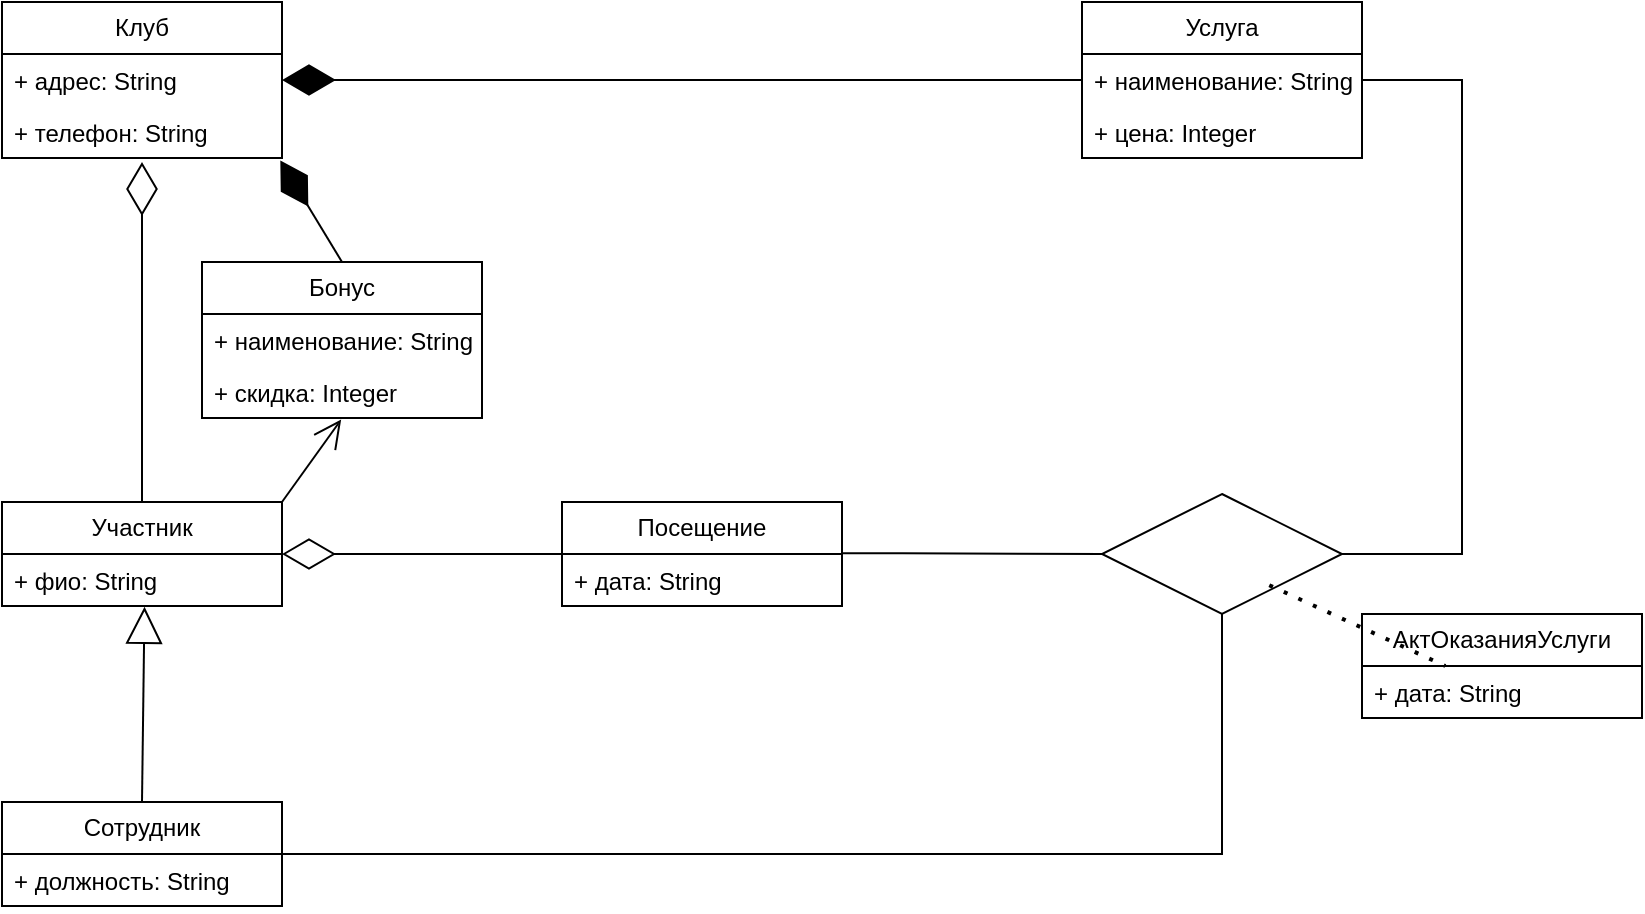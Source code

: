 <mxfile version="24.8.3" pages="3">
  <diagram name="МПО" id="34ezMIuzD62qinHBHo63">
    <mxGraphModel dx="1500" dy="793" grid="1" gridSize="10" guides="1" tooltips="1" connect="1" arrows="1" fold="1" page="1" pageScale="1" pageWidth="827" pageHeight="1169" math="0" shadow="0">
      <root>
        <mxCell id="0" />
        <mxCell id="1" parent="0" />
        <mxCell id="Bd73FpwBq0PtCsyljncP-1" value="Участник" style="swimlane;fontStyle=0;childLayout=stackLayout;horizontal=1;startSize=26;fillColor=none;horizontalStack=0;resizeParent=1;resizeParentMax=0;resizeLast=0;collapsible=1;marginBottom=0;whiteSpace=wrap;html=1;" parent="1" vertex="1">
          <mxGeometry x="4" y="280" width="140" height="52" as="geometry" />
        </mxCell>
        <mxCell id="Bd73FpwBq0PtCsyljncP-2" value="+ фио: String" style="text;strokeColor=none;fillColor=none;align=left;verticalAlign=top;spacingLeft=4;spacingRight=4;overflow=hidden;rotatable=0;points=[[0,0.5],[1,0.5]];portConstraint=eastwest;whiteSpace=wrap;html=1;" parent="Bd73FpwBq0PtCsyljncP-1" vertex="1">
          <mxGeometry y="26" width="140" height="26" as="geometry" />
        </mxCell>
        <mxCell id="Bd73FpwBq0PtCsyljncP-3" value="Клуб" style="swimlane;fontStyle=0;childLayout=stackLayout;horizontal=1;startSize=26;fillColor=none;horizontalStack=0;resizeParent=1;resizeParentMax=0;resizeLast=0;collapsible=1;marginBottom=0;whiteSpace=wrap;html=1;" parent="1" vertex="1">
          <mxGeometry x="4" y="30" width="140" height="78" as="geometry" />
        </mxCell>
        <mxCell id="Bd73FpwBq0PtCsyljncP-4" value="+ адрес: String" style="text;strokeColor=none;fillColor=none;align=left;verticalAlign=top;spacingLeft=4;spacingRight=4;overflow=hidden;rotatable=0;points=[[0,0.5],[1,0.5]];portConstraint=eastwest;whiteSpace=wrap;html=1;" parent="Bd73FpwBq0PtCsyljncP-3" vertex="1">
          <mxGeometry y="26" width="140" height="26" as="geometry" />
        </mxCell>
        <mxCell id="Bd73FpwBq0PtCsyljncP-5" value="+ телефон: String" style="text;strokeColor=none;fillColor=none;align=left;verticalAlign=top;spacingLeft=4;spacingRight=4;overflow=hidden;rotatable=0;points=[[0,0.5],[1,0.5]];portConstraint=eastwest;whiteSpace=wrap;html=1;" parent="Bd73FpwBq0PtCsyljncP-3" vertex="1">
          <mxGeometry y="52" width="140" height="26" as="geometry" />
        </mxCell>
        <mxCell id="Bd73FpwBq0PtCsyljncP-6" value="Сотрудник" style="swimlane;fontStyle=0;childLayout=stackLayout;horizontal=1;startSize=26;fillColor=none;horizontalStack=0;resizeParent=1;resizeParentMax=0;resizeLast=0;collapsible=1;marginBottom=0;whiteSpace=wrap;html=1;" parent="1" vertex="1">
          <mxGeometry x="4" y="430" width="140" height="52" as="geometry" />
        </mxCell>
        <mxCell id="Bd73FpwBq0PtCsyljncP-7" value="+ должность: String" style="text;strokeColor=none;fillColor=none;align=left;verticalAlign=top;spacingLeft=4;spacingRight=4;overflow=hidden;rotatable=0;points=[[0,0.5],[1,0.5]];portConstraint=eastwest;whiteSpace=wrap;html=1;" parent="Bd73FpwBq0PtCsyljncP-6" vertex="1">
          <mxGeometry y="26" width="140" height="26" as="geometry" />
        </mxCell>
        <mxCell id="Bd73FpwBq0PtCsyljncP-8" value="Услуга" style="swimlane;fontStyle=0;childLayout=stackLayout;horizontal=1;startSize=26;fillColor=none;horizontalStack=0;resizeParent=1;resizeParentMax=0;resizeLast=0;collapsible=1;marginBottom=0;whiteSpace=wrap;html=1;" parent="1" vertex="1">
          <mxGeometry x="544" y="30" width="140" height="78" as="geometry" />
        </mxCell>
        <mxCell id="Bd73FpwBq0PtCsyljncP-9" value="+ наименование: String" style="text;strokeColor=none;fillColor=none;align=left;verticalAlign=top;spacingLeft=4;spacingRight=4;overflow=hidden;rotatable=0;points=[[0,0.5],[1,0.5]];portConstraint=eastwest;whiteSpace=wrap;html=1;" parent="Bd73FpwBq0PtCsyljncP-8" vertex="1">
          <mxGeometry y="26" width="140" height="26" as="geometry" />
        </mxCell>
        <mxCell id="Bd73FpwBq0PtCsyljncP-10" value="+ цена: Integer" style="text;strokeColor=none;fillColor=none;align=left;verticalAlign=top;spacingLeft=4;spacingRight=4;overflow=hidden;rotatable=0;points=[[0,0.5],[1,0.5]];portConstraint=eastwest;whiteSpace=wrap;html=1;" parent="Bd73FpwBq0PtCsyljncP-8" vertex="1">
          <mxGeometry y="52" width="140" height="26" as="geometry" />
        </mxCell>
        <mxCell id="Bd73FpwBq0PtCsyljncP-11" value="Бонус" style="swimlane;fontStyle=0;childLayout=stackLayout;horizontal=1;startSize=26;fillColor=none;horizontalStack=0;resizeParent=1;resizeParentMax=0;resizeLast=0;collapsible=1;marginBottom=0;whiteSpace=wrap;html=1;" parent="1" vertex="1">
          <mxGeometry x="104" y="160" width="140" height="78" as="geometry" />
        </mxCell>
        <mxCell id="Bd73FpwBq0PtCsyljncP-12" value="+ наименование: String" style="text;strokeColor=none;fillColor=none;align=left;verticalAlign=top;spacingLeft=4;spacingRight=4;overflow=hidden;rotatable=0;points=[[0,0.5],[1,0.5]];portConstraint=eastwest;whiteSpace=wrap;html=1;" parent="Bd73FpwBq0PtCsyljncP-11" vertex="1">
          <mxGeometry y="26" width="140" height="26" as="geometry" />
        </mxCell>
        <mxCell id="Bd73FpwBq0PtCsyljncP-13" value="+ скидка: Integer" style="text;strokeColor=none;fillColor=none;align=left;verticalAlign=top;spacingLeft=4;spacingRight=4;overflow=hidden;rotatable=0;points=[[0,0.5],[1,0.5]];portConstraint=eastwest;whiteSpace=wrap;html=1;" parent="Bd73FpwBq0PtCsyljncP-11" vertex="1">
          <mxGeometry y="52" width="140" height="26" as="geometry" />
        </mxCell>
        <mxCell id="Bd73FpwBq0PtCsyljncP-14" value="" style="endArrow=diamondThin;endFill=0;endSize=24;html=1;rounded=0;exitX=0.5;exitY=0;exitDx=0;exitDy=0;" parent="1" source="Bd73FpwBq0PtCsyljncP-1" edge="1">
          <mxGeometry width="160" relative="1" as="geometry">
            <mxPoint x="273" y="300" as="sourcePoint" />
            <mxPoint x="74" y="110" as="targetPoint" />
          </mxGeometry>
        </mxCell>
        <mxCell id="Bd73FpwBq0PtCsyljncP-15" value="" style="endArrow=block;endSize=16;endFill=0;html=1;rounded=0;exitX=0.5;exitY=0;exitDx=0;exitDy=0;entryX=0.509;entryY=1.015;entryDx=0;entryDy=0;entryPerimeter=0;" parent="1" source="Bd73FpwBq0PtCsyljncP-6" target="Bd73FpwBq0PtCsyljncP-2" edge="1">
          <mxGeometry width="160" relative="1" as="geometry">
            <mxPoint x="-17" y="200" as="sourcePoint" />
            <mxPoint x="64" y="370" as="targetPoint" />
          </mxGeometry>
        </mxCell>
        <mxCell id="Bd73FpwBq0PtCsyljncP-16" value="Посещение" style="swimlane;fontStyle=0;childLayout=stackLayout;horizontal=1;startSize=26;fillColor=none;horizontalStack=0;resizeParent=1;resizeParentMax=0;resizeLast=0;collapsible=1;marginBottom=0;whiteSpace=wrap;html=1;" parent="1" vertex="1">
          <mxGeometry x="284" y="280" width="140" height="52" as="geometry" />
        </mxCell>
        <mxCell id="Bd73FpwBq0PtCsyljncP-17" value="+ дата: String" style="text;strokeColor=none;fillColor=none;align=left;verticalAlign=top;spacingLeft=4;spacingRight=4;overflow=hidden;rotatable=0;points=[[0,0.5],[1,0.5]];portConstraint=eastwest;whiteSpace=wrap;html=1;" parent="Bd73FpwBq0PtCsyljncP-16" vertex="1">
          <mxGeometry y="26" width="140" height="26" as="geometry" />
        </mxCell>
        <mxCell id="Bd73FpwBq0PtCsyljncP-18" value="" style="endArrow=diamondThin;endFill=0;endSize=24;html=1;rounded=0;exitX=0;exitY=0.5;exitDx=0;exitDy=0;entryX=1;entryY=0.5;entryDx=0;entryDy=0;" parent="1" source="Bd73FpwBq0PtCsyljncP-16" target="Bd73FpwBq0PtCsyljncP-1" edge="1">
          <mxGeometry width="160" relative="1" as="geometry">
            <mxPoint x="403" y="330" as="sourcePoint" />
            <mxPoint x="213" y="210" as="targetPoint" />
          </mxGeometry>
        </mxCell>
        <mxCell id="Bd73FpwBq0PtCsyljncP-22" value="" style="endArrow=open;endFill=1;endSize=12;html=1;rounded=0;entryX=0.497;entryY=1.031;entryDx=0;entryDy=0;exitX=1;exitY=0;exitDx=0;exitDy=0;entryPerimeter=0;" parent="1" source="Bd73FpwBq0PtCsyljncP-1" target="Bd73FpwBq0PtCsyljncP-13" edge="1">
          <mxGeometry width="160" relative="1" as="geometry">
            <mxPoint x="24" y="370" as="sourcePoint" />
            <mxPoint x="184" y="370" as="targetPoint" />
          </mxGeometry>
        </mxCell>
        <mxCell id="Bd73FpwBq0PtCsyljncP-23" value="" style="endArrow=diamondThin;endFill=1;endSize=24;html=1;rounded=0;entryX=1;entryY=0.5;entryDx=0;entryDy=0;exitX=0;exitY=0.5;exitDx=0;exitDy=0;" parent="1" source="Bd73FpwBq0PtCsyljncP-9" target="Bd73FpwBq0PtCsyljncP-4" edge="1">
          <mxGeometry width="160" relative="1" as="geometry">
            <mxPoint x="544" y="40" as="sourcePoint" />
            <mxPoint x="144" y="40" as="targetPoint" />
          </mxGeometry>
        </mxCell>
        <mxCell id="Bd73FpwBq0PtCsyljncP-28" value="" style="endArrow=diamondThin;endFill=1;endSize=24;html=1;rounded=0;entryX=0.994;entryY=1.046;entryDx=0;entryDy=0;entryPerimeter=0;exitX=0.5;exitY=0;exitDx=0;exitDy=0;" parent="1" source="Bd73FpwBq0PtCsyljncP-11" target="Bd73FpwBq0PtCsyljncP-5" edge="1">
          <mxGeometry width="160" relative="1" as="geometry">
            <mxPoint x="174" y="150" as="sourcePoint" />
            <mxPoint x="514" y="450" as="targetPoint" />
          </mxGeometry>
        </mxCell>
        <mxCell id="4rCbu5sNjqCN6aGRBiiq-1" value="" style="shape=rhombus;perimeter=rhombusPerimeter;whiteSpace=wrap;html=1;align=center;" parent="1" vertex="1">
          <mxGeometry x="554" y="276" width="120" height="60" as="geometry" />
        </mxCell>
        <mxCell id="4rCbu5sNjqCN6aGRBiiq-2" value="" style="endArrow=none;html=1;edgeStyle=orthogonalEdgeStyle;rounded=0;exitX=1;exitY=0.5;exitDx=0;exitDy=0;entryX=0.5;entryY=1;entryDx=0;entryDy=0;" parent="1" source="Bd73FpwBq0PtCsyljncP-6" target="4rCbu5sNjqCN6aGRBiiq-1" edge="1">
          <mxGeometry relative="1" as="geometry">
            <mxPoint x="244" y="500" as="sourcePoint" />
            <mxPoint x="404" y="500" as="targetPoint" />
          </mxGeometry>
        </mxCell>
        <mxCell id="4rCbu5sNjqCN6aGRBiiq-12" value="" style="endArrow=none;html=1;edgeStyle=orthogonalEdgeStyle;rounded=0;entryX=1;entryY=0.5;entryDx=0;entryDy=0;exitX=1;exitY=0.5;exitDx=0;exitDy=0;" parent="1" source="4rCbu5sNjqCN6aGRBiiq-1" target="Bd73FpwBq0PtCsyljncP-9" edge="1">
          <mxGeometry relative="1" as="geometry">
            <mxPoint x="544" y="238" as="sourcePoint" />
            <mxPoint x="704" y="238" as="targetPoint" />
            <Array as="points">
              <mxPoint x="734" y="306" />
              <mxPoint x="734" y="69" />
            </Array>
          </mxGeometry>
        </mxCell>
        <mxCell id="4rCbu5sNjqCN6aGRBiiq-17" value="" style="endArrow=none;html=1;edgeStyle=orthogonalEdgeStyle;rounded=0;entryX=0;entryY=0.5;entryDx=0;entryDy=0;exitX=1;exitY=-0.015;exitDx=0;exitDy=0;exitPerimeter=0;" parent="1" source="Bd73FpwBq0PtCsyljncP-17" target="4rCbu5sNjqCN6aGRBiiq-1" edge="1">
          <mxGeometry relative="1" as="geometry">
            <mxPoint x="394" y="250" as="sourcePoint" />
            <mxPoint x="554" y="250" as="targetPoint" />
            <Array as="points">
              <mxPoint x="454" y="306" />
              <mxPoint x="454" y="306" />
            </Array>
          </mxGeometry>
        </mxCell>
        <mxCell id="4rCbu5sNjqCN6aGRBiiq-24" value="АктОказанияУслуги" style="swimlane;fontStyle=0;childLayout=stackLayout;horizontal=1;startSize=26;fillColor=none;horizontalStack=0;resizeParent=1;resizeParentMax=0;resizeLast=0;collapsible=1;marginBottom=0;whiteSpace=wrap;html=1;" parent="1" vertex="1">
          <mxGeometry x="684" y="336" width="140" height="52" as="geometry" />
        </mxCell>
        <mxCell id="4rCbu5sNjqCN6aGRBiiq-25" value="+ дата: String" style="text;strokeColor=none;fillColor=none;align=left;verticalAlign=top;spacingLeft=4;spacingRight=4;overflow=hidden;rotatable=0;points=[[0,0.5],[1,0.5]];portConstraint=eastwest;whiteSpace=wrap;html=1;" parent="4rCbu5sNjqCN6aGRBiiq-24" vertex="1">
          <mxGeometry y="26" width="140" height="26" as="geometry" />
        </mxCell>
        <mxCell id="4rCbu5sNjqCN6aGRBiiq-26" value="" style="endArrow=none;dashed=1;html=1;dashPattern=1 3;strokeWidth=2;rounded=0;exitX=0.697;exitY=0.76;exitDx=0;exitDy=0;exitPerimeter=0;" parent="1" source="4rCbu5sNjqCN6aGRBiiq-1" target="4rCbu5sNjqCN6aGRBiiq-25" edge="1">
          <mxGeometry width="50" height="50" relative="1" as="geometry">
            <mxPoint x="404" y="280" as="sourcePoint" />
            <mxPoint x="454" y="230" as="targetPoint" />
          </mxGeometry>
        </mxCell>
      </root>
    </mxGraphModel>
  </diagram>
  <diagram id="AsAtK-F-Qii3jS9wDjsm" name="Диаграмма коммуникаций">
    <mxGraphModel dx="1235" dy="653" grid="1" gridSize="10" guides="1" tooltips="1" connect="1" arrows="1" fold="1" page="1" pageScale="1" pageWidth="827" pageHeight="1169" math="0" shadow="0">
      <root>
        <mxCell id="0" />
        <mxCell id="1" parent="0" />
        <mxCell id="Up54xYpboIILXr4FU1x3-1" value="уч:&lt;span style=&quot;background-color: initial;&quot;&gt;Участник&lt;/span&gt;" style="shape=umlActor;verticalLabelPosition=bottom;verticalAlign=top;html=1;" parent="1" vertex="1">
          <mxGeometry x="79" y="40" width="30" height="60" as="geometry" />
        </mxCell>
        <mxCell id="Up54xYpboIILXr4FU1x3-2" value=":СписокУслуг" style="html=1;whiteSpace=wrap;" parent="1" vertex="1">
          <mxGeometry x="259" y="60" width="110" height="20" as="geometry" />
        </mxCell>
        <mxCell id="Up54xYpboIILXr4FU1x3-3" value="" style="html=1;verticalAlign=bottom;endArrow=none;curved=0;rounded=0;entryX=0;entryY=0.5;entryDx=0;entryDy=0;endFill=0;" parent="1" source="Up54xYpboIILXr4FU1x3-1" target="Up54xYpboIILXr4FU1x3-2" edge="1">
          <mxGeometry x="0.005" width="80" relative="1" as="geometry">
            <mxPoint x="149" y="69.5" as="sourcePoint" />
            <mxPoint x="229" y="69.5" as="targetPoint" />
            <mxPoint as="offset" />
          </mxGeometry>
        </mxCell>
        <mxCell id="Up54xYpboIILXr4FU1x3-5" value=":АктОказанияУслуги" style="html=1;whiteSpace=wrap;" parent="1" vertex="1">
          <mxGeometry x="509" y="180" width="110" height="20" as="geometry" />
        </mxCell>
        <mxCell id="Up54xYpboIILXr4FU1x3-6" value="" style="html=1;verticalAlign=bottom;endArrow=none;curved=0;rounded=0;endFill=0;entryX=0.5;entryY=0;entryDx=0;entryDy=0;exitX=1;exitY=0.5;exitDx=0;exitDy=0;" parent="1" source="Up54xYpboIILXr4FU1x3-2" target="Up54xYpboIILXr4FU1x3-5" edge="1">
          <mxGeometry x="0.556" width="80" relative="1" as="geometry">
            <mxPoint x="564" y="80" as="sourcePoint" />
            <mxPoint x="563.58" y="170" as="targetPoint" />
            <mxPoint as="offset" />
          </mxGeometry>
        </mxCell>
        <mxCell id="Up54xYpboIILXr4FU1x3-7" value="" style="html=1;verticalAlign=bottom;endArrow=none;rounded=0;edgeStyle=orthogonalEdgeStyle;entryX=0;entryY=0;entryDx=0;entryDy=0;exitX=0;exitY=1;exitDx=0;exitDy=0;endFill=0;" parent="1" source="Up54xYpboIILXr4FU1x3-5" target="Up54xYpboIILXr4FU1x3-5" edge="1">
          <mxGeometry x="-0.091" y="60" width="80" relative="1" as="geometry">
            <mxPoint x="499" y="250" as="sourcePoint" />
            <mxPoint x="459" y="260" as="targetPoint" />
            <Array as="points">
              <mxPoint x="609" y="200" />
              <mxPoint x="609" y="210" />
              <mxPoint x="639" y="210" />
              <mxPoint x="639" y="170" />
              <mxPoint x="609" y="170" />
              <mxPoint x="609" y="180" />
            </Array>
            <mxPoint as="offset" />
          </mxGeometry>
        </mxCell>
        <mxCell id="Up54xYpboIILXr4FU1x3-8" value="[уч.авторизован = true]&lt;div&gt;1: ВыбратьУслугу()&lt;/div&gt;" style="html=1;verticalAlign=bottom;endArrow=block;curved=0;rounded=0;" parent="1" edge="1">
          <mxGeometry width="80" relative="1" as="geometry">
            <mxPoint x="139" y="60" as="sourcePoint" />
            <mxPoint x="219" y="60" as="targetPoint" />
          </mxGeometry>
        </mxCell>
        <mxCell id="Up54xYpboIILXr4FU1x3-9" value="1.1: Составить&lt;div&gt;АктОказания&lt;/div&gt;&lt;div&gt;Услуги(услуга)&lt;/div&gt;" style="html=1;verticalAlign=bottom;endArrow=block;curved=0;rounded=0;" parent="1" edge="1">
          <mxGeometry width="80" relative="1" as="geometry">
            <mxPoint x="409" y="120" as="sourcePoint" />
            <mxPoint x="489" y="120" as="targetPoint" />
            <mxPoint as="offset" />
          </mxGeometry>
        </mxCell>
        <mxCell id="Up54xYpboIILXr4FU1x3-10" value="[уч.естьБонус = true]&lt;div&gt;1.1.1: ПересчитатьЦену()&lt;/div&gt;" style="html=1;verticalAlign=bottom;endArrow=block;curved=0;rounded=0;" parent="1" edge="1">
          <mxGeometry width="80" relative="1" as="geometry">
            <mxPoint x="669" y="200" as="sourcePoint" />
            <mxPoint x="749" y="200" as="targetPoint" />
          </mxGeometry>
        </mxCell>
        <mxCell id="Up54xYpboIILXr4FU1x3-14" value=":ПлатежнаяСистема" style="html=1;whiteSpace=wrap;" parent="1" vertex="1">
          <mxGeometry x="259" y="180" width="110" height="20" as="geometry" />
        </mxCell>
        <mxCell id="Up54xYpboIILXr4FU1x3-15" value="" style="endArrow=none;endFill=0;endSize=12;html=1;rounded=0;" parent="1" edge="1">
          <mxGeometry width="160" relative="1" as="geometry">
            <mxPoint x="369" y="190" as="sourcePoint" />
            <mxPoint x="509" y="190" as="targetPoint" />
          </mxGeometry>
        </mxCell>
        <mxCell id="Up54xYpboIILXr4FU1x3-16" value="1.2 СформироватьЧек()" style="html=1;verticalAlign=bottom;endArrow=block;curved=0;rounded=0;" parent="1" edge="1">
          <mxGeometry width="80" relative="1" as="geometry">
            <mxPoint x="483" y="179.17" as="sourcePoint" />
            <mxPoint x="403" y="179.17" as="targetPoint" />
          </mxGeometry>
        </mxCell>
        <mxCell id="Up54xYpboIILXr4FU1x3-17" value="" style="endArrow=none;endFill=0;endSize=12;html=1;rounded=0;entryX=0;entryY=0.5;entryDx=0;entryDy=0;" parent="1" source="Up54xYpboIILXr4FU1x3-1" target="Up54xYpboIILXr4FU1x3-14" edge="1">
          <mxGeometry width="160" relative="1" as="geometry">
            <mxPoint x="39" y="260" as="sourcePoint" />
            <mxPoint x="199" y="260" as="targetPoint" />
          </mxGeometry>
        </mxCell>
        <mxCell id="Up54xYpboIILXr4FU1x3-18" value="1.3: ОплатитьЧек()" style="html=1;verticalAlign=bottom;endArrow=block;curved=0;rounded=0;" parent="1" edge="1">
          <mxGeometry width="80" relative="1" as="geometry">
            <mxPoint x="149" y="140" as="sourcePoint" />
            <mxPoint x="229" y="140" as="targetPoint" />
          </mxGeometry>
        </mxCell>
        <mxCell id="Up54xYpboIILXr4FU1x3-19" value=":ЖурналУчета" style="html=1;whiteSpace=wrap;" parent="1" vertex="1">
          <mxGeometry x="259" y="310" width="110" height="20" as="geometry" />
        </mxCell>
        <mxCell id="Up54xYpboIILXr4FU1x3-20" value="" style="endArrow=open;endFill=1;endSize=12;html=1;rounded=0;entryX=0.5;entryY=0;entryDx=0;entryDy=0;exitX=0.5;exitY=1;exitDx=0;exitDy=0;" parent="1" source="Up54xYpboIILXr4FU1x3-14" target="Up54xYpboIILXr4FU1x3-19" edge="1">
          <mxGeometry width="160" relative="1" as="geometry">
            <mxPoint x="564" y="200" as="sourcePoint" />
            <mxPoint x="459" y="340" as="targetPoint" />
          </mxGeometry>
        </mxCell>
        <mxCell id="Up54xYpboIILXr4FU1x3-21" value="1.4: ВнестиЗаписьВЖурнал()" style="html=1;verticalAlign=bottom;endArrow=block;curved=0;rounded=0;" parent="1" edge="1">
          <mxGeometry width="80" relative="1" as="geometry">
            <mxPoint x="274" y="260" as="sourcePoint" />
            <mxPoint x="299" y="260" as="targetPoint" />
            <mxPoint as="offset" />
          </mxGeometry>
        </mxCell>
      </root>
    </mxGraphModel>
  </diagram>
  <diagram id="DAW3RWI6p2eDJGEadk-Z" name="Диаграмма анализа">
    <mxGraphModel dx="1050" dy="555" grid="1" gridSize="10" guides="1" tooltips="1" connect="1" arrows="1" fold="1" page="1" pageScale="1" pageWidth="827" pageHeight="1169" math="0" shadow="0">
      <root>
        <mxCell id="0" />
        <mxCell id="1" parent="0" />
        <mxCell id="cTv9TpWZvrW13vmWqFXr-1" value=":&lt;span style=&quot;background-color: initial;&quot;&gt;Участник&lt;/span&gt;" style="shape=umlActor;verticalLabelPosition=bottom;verticalAlign=top;html=1;" vertex="1" parent="1">
          <mxGeometry x="40" y="50" width="30" height="60" as="geometry" />
        </mxCell>
        <mxCell id="cTv9TpWZvrW13vmWqFXr-2" value=":&lt;span style=&quot;background-color: initial;&quot;&gt;Сотрудник&lt;/span&gt;" style="shape=umlActor;verticalLabelPosition=bottom;verticalAlign=top;html=1;" vertex="1" parent="1">
          <mxGeometry x="240" y="395" width="30" height="60" as="geometry" />
        </mxCell>
        <mxCell id="cTv9TpWZvrW13vmWqFXr-3" value=":Страница&lt;div&gt;Авторизации&lt;/div&gt;" style="shape=umlBoundary;whiteSpace=wrap;html=1;" vertex="1" parent="1">
          <mxGeometry x="200" y="50" width="100" height="80" as="geometry" />
        </mxCell>
        <mxCell id="jIqX1aa0dO7kyifzZ8Fp-5" value="" style="line;strokeWidth=1;fillColor=none;align=left;verticalAlign=middle;spacingTop=-1;spacingLeft=3;spacingRight=3;rotatable=0;labelPosition=right;points=[];portConstraint=eastwest;strokeColor=inherit;" vertex="1" parent="1">
          <mxGeometry x="70" y="86" width="130" height="8" as="geometry" />
        </mxCell>
        <mxCell id="a9ce7pUAgQXbH2zVGpFS-1" value=":Контроллер&lt;div&gt;Посещений&lt;/div&gt;" style="ellipse;shape=umlControl;whiteSpace=wrap;html=1;" vertex="1" parent="1">
          <mxGeometry x="450" y="50" width="70" height="80" as="geometry" />
        </mxCell>
        <mxCell id="a9ce7pUAgQXbH2zVGpFS-2" value="" style="line;strokeWidth=1;fillColor=none;align=left;verticalAlign=middle;spacingTop=-1;spacingLeft=3;spacingRight=3;rotatable=0;labelPosition=right;points=[];portConstraint=eastwest;strokeColor=inherit;" vertex="1" parent="1">
          <mxGeometry x="300" y="86" width="150" height="8" as="geometry" />
        </mxCell>
        <mxCell id="a9ce7pUAgQXbH2zVGpFS-3" value=":Страница&lt;div&gt;Выбора&lt;/div&gt;&lt;div&gt;Услуг&lt;/div&gt;" style="shape=umlBoundary;whiteSpace=wrap;html=1;" vertex="1" parent="1">
          <mxGeometry x="200" y="220" width="100" height="80" as="geometry" />
        </mxCell>
        <mxCell id="a9ce7pUAgQXbH2zVGpFS-4" value=":Контроллер&lt;div&gt;Услуг&lt;/div&gt;" style="ellipse;shape=umlControl;whiteSpace=wrap;html=1;" vertex="1" parent="1">
          <mxGeometry x="450" y="210" width="70" height="80" as="geometry" />
        </mxCell>
        <mxCell id="a9ce7pUAgQXbH2zVGpFS-19" value="" style="endArrow=none;endFill=0;endSize=12;html=1;rounded=0;entryX=0;entryY=0.5;entryDx=0;entryDy=0;entryPerimeter=0;" edge="1" parent="1" target="a9ce7pUAgQXbH2zVGpFS-3">
          <mxGeometry width="160" relative="1" as="geometry">
            <mxPoint x="80" y="110" as="sourcePoint" />
            <mxPoint x="370" y="450" as="targetPoint" />
          </mxGeometry>
        </mxCell>
        <mxCell id="a9ce7pUAgQXbH2zVGpFS-20" value="" style="endArrow=none;endFill=0;endSize=12;html=1;rounded=0;entryX=0.006;entryY=0.635;entryDx=0;entryDy=0;entryPerimeter=0;" edge="1" parent="1" target="a9ce7pUAgQXbH2zVGpFS-4">
          <mxGeometry width="160" relative="1" as="geometry">
            <mxPoint x="300" y="259.5" as="sourcePoint" />
            <mxPoint x="410" y="259.5" as="targetPoint" />
          </mxGeometry>
        </mxCell>
        <mxCell id="a9ce7pUAgQXbH2zVGpFS-21" value=":Страница&lt;div&gt;Для&lt;/div&gt;&lt;div&gt;Сотрудника&lt;/div&gt;" style="shape=umlBoundary;whiteSpace=wrap;html=1;" vertex="1" parent="1">
          <mxGeometry x="430" y="395" width="100" height="80" as="geometry" />
        </mxCell>
        <mxCell id="a9ce7pUAgQXbH2zVGpFS-22" value="" style="endArrow=none;endFill=0;endSize=12;html=1;rounded=0;" edge="1" parent="1">
          <mxGeometry width="160" relative="1" as="geometry">
            <mxPoint x="270" y="434.5" as="sourcePoint" />
            <mxPoint x="428" y="435" as="targetPoint" />
          </mxGeometry>
        </mxCell>
        <mxCell id="a9ce7pUAgQXbH2zVGpFS-23" value="" style="endArrow=none;endFill=0;endSize=12;html=1;rounded=0;exitX=0.556;exitY=-0.007;exitDx=0;exitDy=0;exitPerimeter=0;" edge="1" parent="1" source="a9ce7pUAgQXbH2zVGpFS-21">
          <mxGeometry width="160" relative="1" as="geometry">
            <mxPoint x="486" y="390" as="sourcePoint" />
            <mxPoint x="486" y="290" as="targetPoint" />
          </mxGeometry>
        </mxCell>
        <mxCell id="a9ce7pUAgQXbH2zVGpFS-24" value=":Журнал&lt;div&gt;Учёта&lt;/div&gt;" style="ellipse;shape=umlEntity;whiteSpace=wrap;html=1;" vertex="1" parent="1">
          <mxGeometry x="670" y="220" width="80" height="80" as="geometry" />
        </mxCell>
        <mxCell id="a9ce7pUAgQXbH2zVGpFS-25" value="" style="endArrow=none;endFill=0;endSize=12;html=1;rounded=0;" edge="1" parent="1">
          <mxGeometry width="160" relative="1" as="geometry">
            <mxPoint x="520" y="259.5" as="sourcePoint" />
            <mxPoint x="670" y="260" as="targetPoint" />
          </mxGeometry>
        </mxCell>
        <mxCell id="a9ce7pUAgQXbH2zVGpFS-27" value="1: Авторизация" style="html=1;verticalAlign=bottom;endArrow=block;curved=0;rounded=0;" edge="1" parent="1">
          <mxGeometry width="80" relative="1" as="geometry">
            <mxPoint x="95" y="79.5" as="sourcePoint" />
            <mxPoint x="175" y="79.5" as="targetPoint" />
          </mxGeometry>
        </mxCell>
        <mxCell id="a9ce7pUAgQXbH2zVGpFS-28" value="2: Регистрация&lt;div&gt;Посещения&lt;/div&gt;" style="html=1;verticalAlign=bottom;endArrow=block;curved=0;rounded=0;" edge="1" parent="1">
          <mxGeometry width="80" relative="1" as="geometry">
            <mxPoint x="340" y="79.5" as="sourcePoint" />
            <mxPoint x="420" y="79.5" as="targetPoint" />
          </mxGeometry>
        </mxCell>
        <mxCell id="a9ce7pUAgQXbH2zVGpFS-29" value="4: ВыборУслуги" style="html=1;verticalAlign=bottom;endArrow=block;curved=0;rounded=0;" edge="1" parent="1">
          <mxGeometry width="80" relative="1" as="geometry">
            <mxPoint x="95" y="190" as="sourcePoint" />
            <mxPoint x="175" y="190" as="targetPoint" />
          </mxGeometry>
        </mxCell>
        <mxCell id="a9ce7pUAgQXbH2zVGpFS-30" value="5: Регистрация&lt;div&gt;АктаОказания&lt;/div&gt;&lt;div&gt;Услуги&lt;/div&gt;" style="html=1;verticalAlign=bottom;endArrow=block;curved=0;rounded=0;" edge="1" parent="1">
          <mxGeometry width="80" relative="1" as="geometry">
            <mxPoint x="335" y="249.5" as="sourcePoint" />
            <mxPoint x="415" y="249.5" as="targetPoint" />
          </mxGeometry>
        </mxCell>
        <mxCell id="a9ce7pUAgQXbH2zVGpFS-31" value="6: Внести&lt;div&gt;АктОказания&lt;br&gt;Услуги&amp;nbsp;&lt;/div&gt;" style="html=1;verticalAlign=bottom;endArrow=block;curved=0;rounded=0;" edge="1" parent="1">
          <mxGeometry width="80" relative="1" as="geometry">
            <mxPoint x="554" y="249.5" as="sourcePoint" />
            <mxPoint x="634" y="249.5" as="targetPoint" />
          </mxGeometry>
        </mxCell>
        <mxCell id="a9ce7pUAgQXbH2zVGpFS-32" value="" style="html=1;verticalAlign=bottom;endArrow=none;curved=0;rounded=0;exitX=1.011;exitY=0.475;exitDx=0;exitDy=0;exitPerimeter=0;entryX=0;entryY=0;entryDx=0;entryDy=0;endFill=0;" edge="1" parent="1" source="a9ce7pUAgQXbH2zVGpFS-1" target="a9ce7pUAgQXbH2zVGpFS-24">
          <mxGeometry width="80" relative="1" as="geometry">
            <mxPoint x="600" y="210" as="sourcePoint" />
            <mxPoint x="680" y="210" as="targetPoint" />
          </mxGeometry>
        </mxCell>
        <mxCell id="a9ce7pUAgQXbH2zVGpFS-33" value="3: ВнестиПосещение" style="html=1;verticalAlign=bottom;endArrow=block;curved=0;rounded=0;" edge="1" parent="1">
          <mxGeometry width="80" relative="1" as="geometry">
            <mxPoint x="572" y="174.5" as="sourcePoint" />
            <mxPoint x="652" y="174.5" as="targetPoint" />
          </mxGeometry>
        </mxCell>
        <mxCell id="a9ce7pUAgQXbH2zVGpFS-35" value="7: Уведомить&lt;div&gt;Сотрудников&lt;/div&gt;" style="html=1;verticalAlign=bottom;endArrow=block;curved=0;rounded=0;" edge="1" parent="1">
          <mxGeometry width="80" relative="1" as="geometry">
            <mxPoint x="445" y="350" as="sourcePoint" />
            <mxPoint x="525" y="350" as="targetPoint" />
          </mxGeometry>
        </mxCell>
        <mxCell id="a9ce7pUAgQXbH2zVGpFS-36" value="8: Провести&lt;div&gt;Оказание&lt;/div&gt;&lt;div&gt;Услуги&lt;/div&gt;" style="html=1;verticalAlign=bottom;endArrow=block;curved=0;rounded=0;" edge="1" parent="1">
          <mxGeometry width="80" relative="1" as="geometry">
            <mxPoint x="390" y="424.5" as="sourcePoint" />
            <mxPoint x="310" y="424.5" as="targetPoint" />
          </mxGeometry>
        </mxCell>
      </root>
    </mxGraphModel>
  </diagram>
</mxfile>
